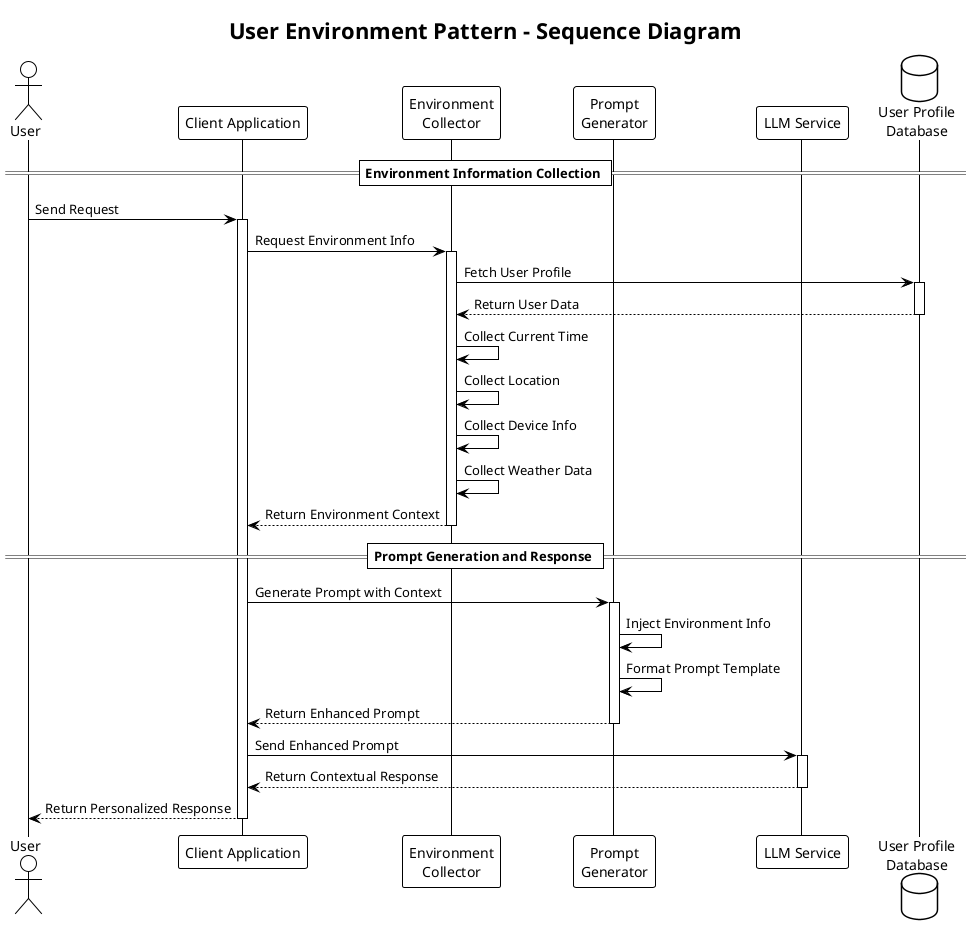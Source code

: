 @startuml
!theme plain
skinparam ParticipantPadding 20
skinparam BoxPadding 10

title User Environment Pattern - Sequence Diagram

actor User
participant "Client Application" as Client
participant "Environment\nCollector" as Collector
participant "Prompt\nGenerator" as Generator
participant "LLM Service" as LLM
database "User Profile\nDatabase" as DB

== Environment Information Collection ==

User -> Client: Send Request
activate Client

Client -> Collector: Request Environment Info
activate Collector

Collector -> DB: Fetch User Profile
activate DB
DB --> Collector: Return User Data
deactivate DB

Collector -> Collector: Collect Current Time
Collector -> Collector: Collect Location
Collector -> Collector: Collect Device Info
Collector -> Collector: Collect Weather Data

Collector --> Client: Return Environment Context
deactivate Collector

== Prompt Generation and Response ==

Client -> Generator: Generate Prompt with Context
activate Generator

Generator -> Generator: Inject Environment Info
Generator -> Generator: Format Prompt Template

Generator --> Client: Return Enhanced Prompt
deactivate Generator

Client -> LLM: Send Enhanced Prompt
activate LLM
LLM --> Client: Return Contextual Response
deactivate LLM

Client --> User: Return Personalized Response
deactivate Client

@enduml 